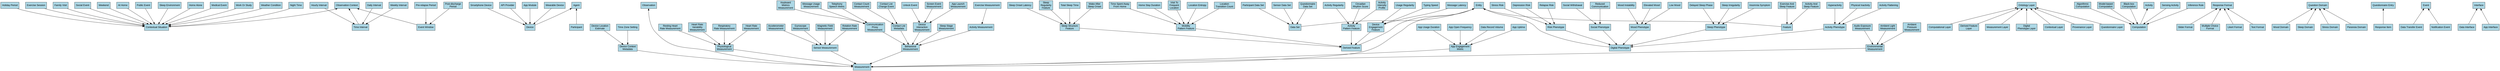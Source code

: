 digraph "Class Hierarchy" {
  rankdir=TB;
  node [shape=box, style=filled, fillcolor=lightblue, fontname="Arial"];
  edge [fontsize=10, fontname="Arial"];
  
  // Layout settings
  ranksep=1.0;
  nodesep=0.5;
  
  "HomeAlone" [label="Home Alone"];
  "Agent" [label="Agent"];
  "HeartRateVariabilityMeasurement" [label="Heart Rate\nVariability\nMeasurement"];
  "ComputationalLayer" [label="Computational Layer"];
  "GyroscopeMeasurement" [label="Gyroscope\nMeasurement"];
  "AlgorithmicComputation" [label="Algorithmic\nComputation"];
  "CircadianRhythmScore" [label="Circadian\nRhythm Score"];
  "TypingSpeed" [label="Typing Speed"];
  "ParticipantDataSet" [label="Participant Data Set"];
  "SliderFormat" [label="Slider Format"];
  "MedicalEvent" [label="Medical Event"];
  "ExerciseAndSleepFeature" [label="Exercise And\nSleep Feature"];
  "MoodDomain" [label="Mood Domain"];
  "MultipleChoiceFormat" [label="Multiple Choice\nFormat"];
  "MessageLatency" [label="Message Latency"];
  "Observation" [label="Observation"];
  "ModelBasedComputation" [label="Model-based\nComputation"];
  "QuestionDomain" [label="Question Domain"];
  "BlackBoxComputation" [label="Black-box\nComputation"];
  "ResponseItem" [label="Response Item"];
  "SensorMeasurement" [label="Sensor Measurement"];
  "WorkOrStudy" [label="Work Or Study"];
  "DerivedFeatureLayer" [label="Derived Feature\nLayer"];
  "SensorDataSet" [label="Sensor Data Set"];
  "OntologyLayer" [label="Ontology Layer"];
  "BehavioralMeasurement" [label="Behavioral\nMeasurement"];
  "InsomniaSymptom" [label="Insomnia Symptom"];
  "LikertFormat" [label="Likert Format"];
  "Computation" [label="Computation"];
  "LocationEntropy" [label="Location Entropy"];
  "WeatherCondition" [label="Weather Condition"];
  "AmbientLightMeasurement" [label="Ambient Light\nMeasurement"];
  "MagneticFieldMeasurement" [label="Magnetic Field\nMeasurement"];
  "AppUptime" [label="App Uptime"];
  "Device" [label="Device"];
  "SleepStructureFeature" [label="Sleep Structure\nFeature"];
  "PhysiologicalMeasurement" [label="Physiological\nMeasurement"];
  "AppEngagementMetric" [label="App Engagement\nMetric"];
  "Event" [label="Event"];
  "PostDischargePeriod" [label="Post-discharge\nPeriod"];
  "SmartphoneDevice" [label="Smartphone Device"];
  "DepressionRisk" [label="Depression Risk"];
  "ActivityFlattening" [label="Activity Flattening"];
  "RelapseRisk" [label="Relapse Risk"];
  "SocialPhenotype" [label="Social Phenotype"];
  "DeviceLocationEstimate" [label="Device Location\nEstimate"];
  "WakeAfterSleepOnset" [label="Wake After\nSleep Onset"];
  "DataSet" [label="Data Set"];
  "ContactListChangeEvent" [label="Contact List\nChange Event"];
  "SocialWithdrawal" [label="Social Withdrawal"];
  "LowMood" [label="Low Mood"];
  "SleepOnsetLatency" [label="Sleep Onset Latency"];
  "ActivityMeasurement" [label="Activity Measurement"];
  "DerivedFeature" [label="Derived Feature"];
  "EnvironmentalMeasurement" [label="Environmental\nMeasurement"];
  "APIProvider" [label="API Provider"];
  "DigitalPhenotype" [label="Digital Phenotype"];
  "AppUsageDuration" [label="App Usage Duration"];
  "CommunicationProxyMeasurement" [label="Communication\nProxy\nMeasurement"];
  "Entity" [label="Entity"];
  "UnlockEvent" [label="Unlock Event"];
  "SensingActivity" [label="Sensing Activity"];
  "NightTime" [label="Night Time"];
  "ContactListMetadata" [label="Contact List\nMetadata"];
  "TextFormat" [label="Text Format"];
  "SleepRegularityFeature" [label="Sleep\nRegularity\nFeature"];
  "MobilityPatternFeature" [label="Mobility\nPattern Feature"];
  "DelayedSleepPhase" [label="Delayed Sleep Phase"];
  "SleepDomain" [label="Sleep Domain"];
  "SleepStageMeasurement" [label="Sleep Stage\nMeasurement"];
  "AmbientPressureMeasurement" [label="Ambient\nPressure\nMeasurement"];
  "WeeklyInterval" [label="Weekly Interval"];
  "StressRisk" [label="Stress Risk"];
  "HolidayPeriod" [label="Holiday Period"];
  "TelephonySpeechMetric" [label="Telephony\nSpeech Metric"];
  "SleepIrregularity" [label="Sleep Irregularity"];
  "Hyperactivity" [label="Hyperactivity"];
  "ExerciseSession" [label="Exercise Session"];
  "LocationTransitionCount" [label="Location\nTransition Count"];
  "FamilyVisit" [label="Family Visit"];
  "RespiratoryRateMeasurement" [label="Respiratory\nRate Measurement"];
  "ActivityIntensityProfile" [label="Activity\nIntensity\nProfile"];
  "SocialEvent" [label="Social Event"];
  "TimeSpentAwayFromHome" [label="Time Spent Away\nFrom Home"];
  "PhysicalInactivity" [label="Physical Inactivity"];
  "RotationRateMeasurement" [label="Rotation Rate\nMeasurement"];
  "StressDomain" [label="Stress Domain"];
  "KeyboardMetricsMeasurement" [label="Keyboard\nMetrics\nMeasurement"];
  "HomeStayDuration" [label="Home Stay Duration"];
  "ReducedCommunication" [label="Reduced\nCommunication"];
  "MoodPhenotype" [label="Mood Phenotype"];
  "TimeInterval" [label="Time Interval"];
  "MessageUsageMeasurement" [label="Message Usage\nMeasurement"];
  "AppOpenFrequency" [label="App Open Frequency"];
  "ContactCountMeasurement" [label="Contact Count\nMeasurement"];
  "AccelerometerMeasurement" [label="Accelerometer\nMeasurement"];
  "ScreenEventMeasurement" [label="Screen Event\nMeasurement"];
  "DeviceContextMetadata" [label="Device Context\nMetadata"];
  "Measurement" [label="Measurement"];
  "MeasurementLayer" [label="Measurement Layer"];
  "AppModule" [label="App Module"];
  "ActivityPatternFeature" [label="Activity\nPattern Feature"];
  "HeartRateMeasurement" [label="Heart Rate\nMeasurement"];
  "AppLaunchMeasurement" [label="App Launch\nMeasurement"];
  "DigitalPhenotypingLayer" [label="Digital\nPhenotype Layer"];
  "DataInterface" [label="Data Interface"];
  "ParanoiaDomain" [label="Paranoia Domain"];
  "ExerciseMeasurement" [label="Exercise Measurement"];
  "DataTransferEvent" [label="Data Transfer Event"];
  "WearableDevice" [label="Wearable Device"];
  "Participant" [label="Participant"];
  "DeviceEngagementFeature" [label="Device\nEngagement\nFeature"];
  "NotificationEvent" [label="Notification Event"];
  "Weekend" [label="Weekend"];
  "ActivityRegularity" [label="Activity Regularity"];
  "AtHome" [label="At Home"];
  "HourlyInterval" [label="Hourly Interval"];
  "SleepPhenotype" [label="Sleep Phenotype"];
  "EventWindow" [label="Event Window"];
  "VisitToFrequentLocation" [label="Visit To\nFrequent\nLocation"];
  "InferenceRule" [label="Inference Rule"];
  "ActivityPhenotype" [label="Activity Phenotype"];
  "PreRelapsePeriod" [label="Pre-relapse Period"];
  "PublicEvent" [label="Public Event"];
  "ObservationContext" [label="Observation Context"];
  "Activity" [label="Activity"];
  "AppInterface" [label="App Interface"];
  "DailyInterval" [label="Daily Interval"];
  "ContextualSituation" [label="Contextual Situation"];
  "ResponseFormat" [label="Response Format"];
  "ContextualLayer" [label="Contextual Layer"];
  "Interface" [label="Interface"];
  "TimeZoneSetting" [label="Time Zone Setting"];
  "Feature" [label="Feature"];
  "ProvenanceLayer" [label="Provenance Layer"];
  "UsageRegularity" [label="Usage Regularity"];
  "QuestionnaireLayer" [label="Questionnaire Layer"];
  "QuestionnaireDataSet" [label="Questionnaire\nData Set"];
  "QuestionnaireEntry" [label="Questionnaire Entry"];
  "DeviceInteractionMeasurement" [label="Device\nInteraction\nMeasurement"];
  "MoodInstability" [label="Mood Instability"];
  "TotalSleepTime" [label="Total Sleep Time"];
  "ActivityAndSleepFeature" [label="Activity And\nSleep Feature"];
  "ElevatedMood" [label="Elevated Mood"];
  "DataRecordVolume" [label="Data Record Volume"];
  "AudioExposureMeasurement" [label="Audio Exposure\nMeasurement"];
  "RiskPhenotype" [label="Risk Phenotype"];
  "RestingHeartRateMeasurement" [label="Resting Heart\nRate Measurement"];
  "SleepEnvironment" [label="Sleep Environment"];
  
  "TotalSleepTime" -> "SleepStructureFeature";
  "SleepOnsetLatency" -> "SleepStructureFeature";
  "WakeAfterSleepOnset" -> "SleepStructureFeature";
  "SleepRegularityFeature" -> "SleepStructureFeature";
  "HeartRateMeasurement" -> "PhysiologicalMeasurement";
  "RestingHeartRateMeasurement" -> "PhysiologicalMeasurement";
  "HeartRateVariabilityMeasurement" -> "PhysiologicalMeasurement";
  "RespiratoryRateMeasurement" -> "PhysiologicalMeasurement";
  "ContactListChangeEvent" -> "ContactListMetadata";
  "ContactCountMeasurement" -> "ContactListMetadata";
  "LikertFormat" -> "ResponseFormat";
  "TextFormat" -> "ResponseFormat";
  "SliderFormat" -> "ResponseFormat";
  "MultipleChoiceFormat" -> "ResponseFormat";
  "GyroscopeMeasurement" -> "SensorMeasurement";
  "RotationRateMeasurement" -> "SensorMeasurement";
  "AccelerometerMeasurement" -> "SensorMeasurement";
  "MagneticFieldMeasurement" -> "SensorMeasurement";
  "ActivityMeasurement" -> "BehavioralMeasurement";
  "SleepStageMeasurement" -> "BehavioralMeasurement";
  "DeviceInteractionMeasurement" -> "BehavioralMeasurement";
  "CommunicationProxyMeasurement" -> "BehavioralMeasurement";
  "ContactListMetadata" -> "BehavioralMeasurement";
  "HomeStayDuration" -> "MobilityPatternFeature";
  "LocationTransitionCount" -> "MobilityPatternFeature";
  "LocationEntropy" -> "MobilityPatternFeature";
  "TimeSpentAwayFromHome" -> "MobilityPatternFeature";
  "VisitToFrequentLocation" -> "MobilityPatternFeature";
  "MessageLatency" -> "DeviceEngagementFeature";
  "TypingSpeed" -> "DeviceEngagementFeature";
  "UsageRegularity" -> "DeviceEngagementFeature";
  "MobilityPatternFeature" -> "DerivedFeature";
  "DeviceEngagementFeature" -> "DerivedFeature";
  "ActivityPatternFeature" -> "DerivedFeature";
  "SleepStructureFeature" -> "DerivedFeature";
  "ScreenEventMeasurement" -> "DeviceInteractionMeasurement";
  "UnlockEvent" -> "DeviceInteractionMeasurement";
  "AppLaunchMeasurement" -> "DeviceInteractionMeasurement";
  "ActivityFlattening" -> "ActivityPhenotype";
  "PhysicalInactivity" -> "ActivityPhenotype";
  "Hyperactivity" -> "ActivityPhenotype";
  "Device" -> "Agent";
  "Participant" -> "Agent";
  "AppInterface" -> "Interface";
  "DataInterface" -> "Interface";
  "ParticipantDataSet" -> "DataSet";
  "QuestionnaireDataSet" -> "DataSet";
  "SensorDataSet" -> "DataSet";
  "Measurement" -> "Entity";
  "DerivedFeature" -> "Entity";
  "DataSet" -> "Entity";
  "DigitalPhenotype" -> "Entity";
  "Feature" -> "Entity";
  "HomeAlone" -> "ContextualSituation";
  "ExerciseSession" -> "ContextualSituation";
  "WorkOrStudy" -> "ContextualSituation";
  "Weekend" -> "ContextualSituation";
  "MedicalEvent" -> "ContextualSituation";
  "PublicEvent" -> "ContextualSituation";
  "FamilyVisit" -> "ContextualSituation";
  "SocialEvent" -> "ContextualSituation";
  "AtHome" -> "ContextualSituation";
  "HolidayPeriod" -> "ContextualSituation";
  "WeatherCondition" -> "ContextualSituation";
  "NightTime" -> "ContextualSituation";
  "SleepEnvironment" -> "ContextualSituation";
  "DeviceContextMetadata" -> "Measurement";
  "SensorMeasurement" -> "Measurement";
  "PhysiologicalMeasurement" -> "Measurement";
  "AppEngagementMetric" -> "Measurement";
  "EnvironmentalMeasurement" -> "Measurement";
  "BehavioralMeasurement" -> "Measurement";
  "ActivityPhenotype" -> "DigitalPhenotype";
  "MoodPhenotype" -> "DigitalPhenotype";
  "RiskPhenotype" -> "DigitalPhenotype";
  "SleepPhenotype" -> "DigitalPhenotype";
  "SocialPhenotype" -> "DigitalPhenotype";
  "ReducedCommunication" -> "SocialPhenotype";
  "SocialWithdrawal" -> "SocialPhenotype";
  "TimeInterval" -> "ObservationContext";
  "EventWindow" -> "ObservationContext";
  "ContextualSituation" -> "ObservationContext";
  "PreRelapsePeriod" -> "EventWindow";
  "PostDischargePeriod" -> "EventWindow";
  "AudioExposureMeasurement" -> "EnvironmentalMeasurement";
  "AmbientLightMeasurement" -> "EnvironmentalMeasurement";
  "AmbientPressureMeasurement" -> "EnvironmentalMeasurement";
  "ResponseItem" -> "QuestionnaireEntry";
  "Computation" -> "Activity";
  "Measurement" -> "Observation";
  "DelayedSleepPhase" -> "SleepPhenotype";
  "SleepIrregularity" -> "SleepPhenotype";
  "InsomniaSymptom" -> "SleepPhenotype";
  "ActivityAndSleepFeature" -> "Feature";
  "ExerciseAndSleepFeature" -> "Feature";
  "SleepDomain" -> "QuestionDomain";
  "ParanoiaDomain" -> "QuestionDomain";
  "StressDomain" -> "QuestionDomain";
  "MoodDomain" -> "QuestionDomain";
  "DepressionRisk" -> "RiskPhenotype";
  "StressRisk" -> "RiskPhenotype";
  "RelapseRisk" -> "RiskPhenotype";
  "ComputationalLayer" -> "OntologyLayer";
  "DerivedFeatureLayer" -> "OntologyLayer";
  "QuestionnaireLayer" -> "OntologyLayer";
  "MeasurementLayer" -> "OntologyLayer";
  "ContextualLayer" -> "OntologyLayer";
  "ProvenanceLayer" -> "OntologyLayer";
  "DigitalPhenotypingLayer" -> "OntologyLayer";
  "DailyInterval" -> "TimeInterval";
  "HourlyInterval" -> "TimeInterval";
  "WeeklyInterval" -> "TimeInterval";
  "CircadianRhythmScore" -> "ActivityPatternFeature";
  "ActivityRegularity" -> "ActivityPatternFeature";
  "ActivityIntensityProfile" -> "ActivityPatternFeature";
  "BlackBoxComputation" -> "Computation";
  "AlgorithmicComputation" -> "Computation";
  "SensingActivity" -> "Computation";
  "ModelBasedComputation" -> "Computation";
  "InferenceRule" -> "Computation";
  "WearableDevice" -> "Device";
  "AppModule" -> "Device";
  "SmartphoneDevice" -> "Device";
  "APIProvider" -> "Device";
  "TelephonySpeechMetric" -> "CommunicationProxyMeasurement";
  "MessageUsageMeasurement" -> "CommunicationProxyMeasurement";
  "KeyboardMetricsMeasurement" -> "CommunicationProxyMeasurement";
  "DataTransferEvent" -> "Event";
  "NotificationEvent" -> "Event";
  "AppUsageDuration" -> "AppEngagementMetric";
  "DataRecordVolume" -> "AppEngagementMetric";
  "AppUptime" -> "AppEngagementMetric";
  "AppOpenFrequency" -> "AppEngagementMetric";
  "ExerciseMeasurement" -> "ActivityMeasurement";
  "DeviceLocationEstimate" -> "DeviceContextMetadata";
  "TimeZoneSetting" -> "DeviceContextMetadata";
  "ElevatedMood" -> "MoodPhenotype";
  "MoodInstability" -> "MoodPhenotype";
  "LowMood" -> "MoodPhenotype";
  
  // Root nodes at top
  { rank=min; "Activity"; "Agent"; "Entity"; "Event"; "Interface"; "Observation"; "ObservationContext"; "OntologyLayer"; "QuestionDomain"; "QuestionnaireEntry"; "ResponseFormat"; }
}
